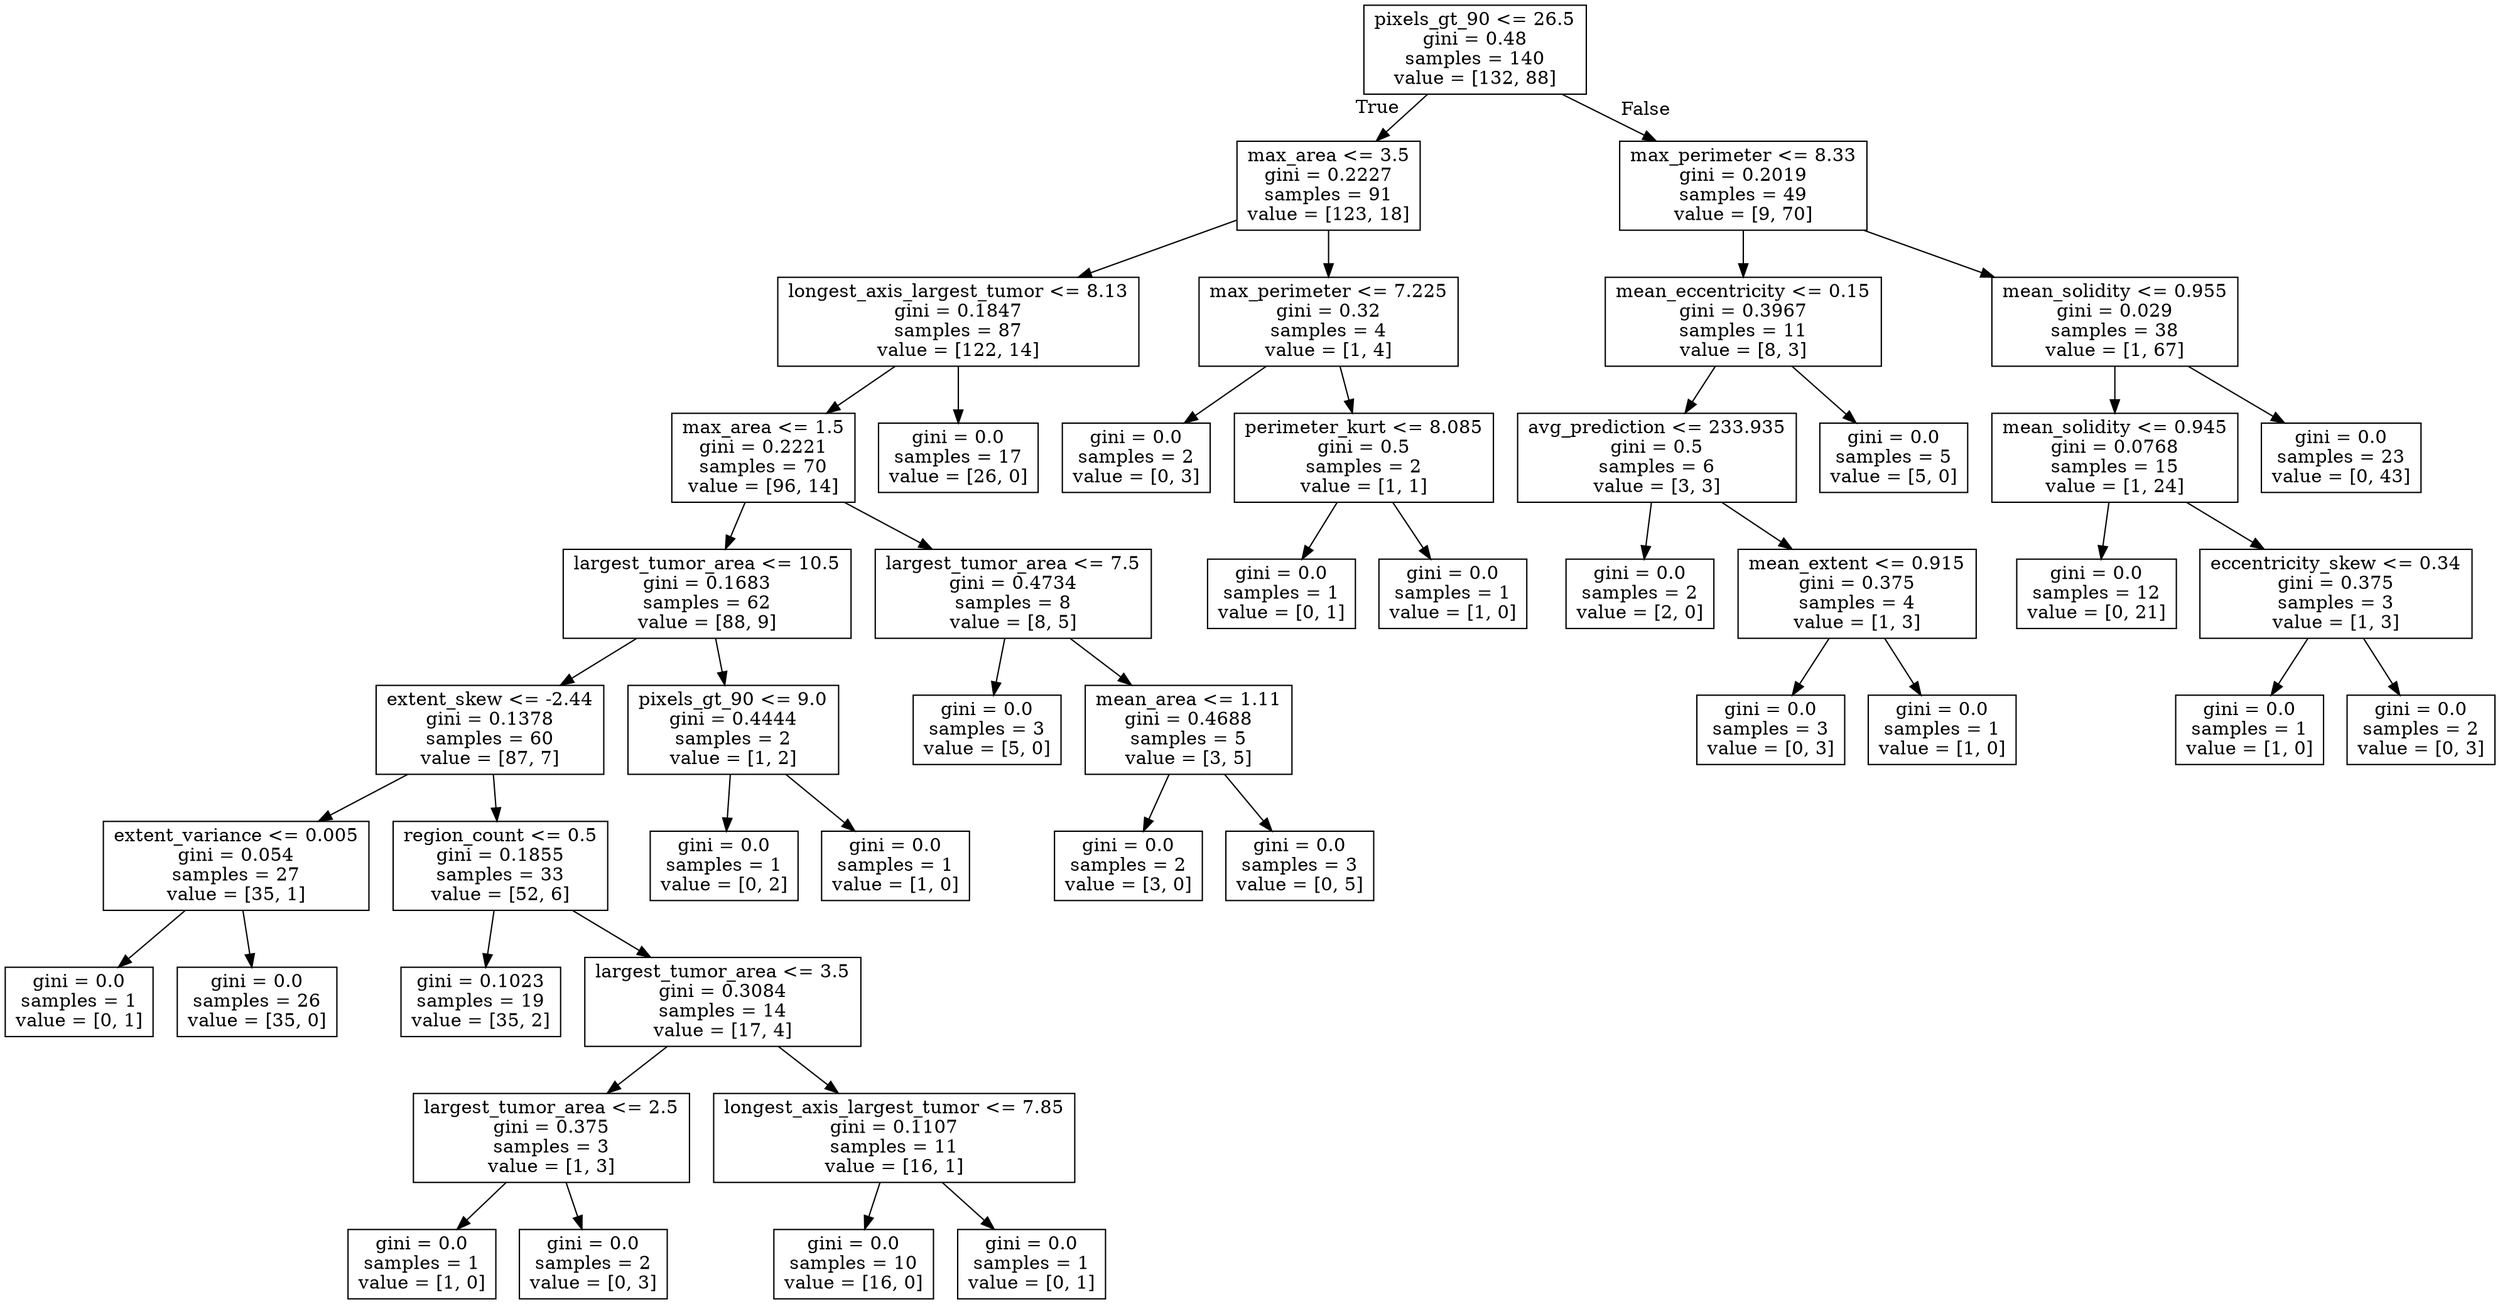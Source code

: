 digraph Tree {
node [shape=box] ;
0 [label="pixels_gt_90 <= 26.5\ngini = 0.48\nsamples = 140\nvalue = [132, 88]"] ;
1 [label="max_area <= 3.5\ngini = 0.2227\nsamples = 91\nvalue = [123, 18]"] ;
0 -> 1 [labeldistance=2.5, labelangle=45, headlabel="True"] ;
2 [label="longest_axis_largest_tumor <= 8.13\ngini = 0.1847\nsamples = 87\nvalue = [122, 14]"] ;
1 -> 2 ;
3 [label="max_area <= 1.5\ngini = 0.2221\nsamples = 70\nvalue = [96, 14]"] ;
2 -> 3 ;
4 [label="largest_tumor_area <= 10.5\ngini = 0.1683\nsamples = 62\nvalue = [88, 9]"] ;
3 -> 4 ;
5 [label="extent_skew <= -2.44\ngini = 0.1378\nsamples = 60\nvalue = [87, 7]"] ;
4 -> 5 ;
6 [label="extent_variance <= 0.005\ngini = 0.054\nsamples = 27\nvalue = [35, 1]"] ;
5 -> 6 ;
7 [label="gini = 0.0\nsamples = 1\nvalue = [0, 1]"] ;
6 -> 7 ;
8 [label="gini = 0.0\nsamples = 26\nvalue = [35, 0]"] ;
6 -> 8 ;
9 [label="region_count <= 0.5\ngini = 0.1855\nsamples = 33\nvalue = [52, 6]"] ;
5 -> 9 ;
10 [label="gini = 0.1023\nsamples = 19\nvalue = [35, 2]"] ;
9 -> 10 ;
11 [label="largest_tumor_area <= 3.5\ngini = 0.3084\nsamples = 14\nvalue = [17, 4]"] ;
9 -> 11 ;
12 [label="largest_tumor_area <= 2.5\ngini = 0.375\nsamples = 3\nvalue = [1, 3]"] ;
11 -> 12 ;
13 [label="gini = 0.0\nsamples = 1\nvalue = [1, 0]"] ;
12 -> 13 ;
14 [label="gini = 0.0\nsamples = 2\nvalue = [0, 3]"] ;
12 -> 14 ;
15 [label="longest_axis_largest_tumor <= 7.85\ngini = 0.1107\nsamples = 11\nvalue = [16, 1]"] ;
11 -> 15 ;
16 [label="gini = 0.0\nsamples = 10\nvalue = [16, 0]"] ;
15 -> 16 ;
17 [label="gini = 0.0\nsamples = 1\nvalue = [0, 1]"] ;
15 -> 17 ;
18 [label="pixels_gt_90 <= 9.0\ngini = 0.4444\nsamples = 2\nvalue = [1, 2]"] ;
4 -> 18 ;
19 [label="gini = 0.0\nsamples = 1\nvalue = [0, 2]"] ;
18 -> 19 ;
20 [label="gini = 0.0\nsamples = 1\nvalue = [1, 0]"] ;
18 -> 20 ;
21 [label="largest_tumor_area <= 7.5\ngini = 0.4734\nsamples = 8\nvalue = [8, 5]"] ;
3 -> 21 ;
22 [label="gini = 0.0\nsamples = 3\nvalue = [5, 0]"] ;
21 -> 22 ;
23 [label="mean_area <= 1.11\ngini = 0.4688\nsamples = 5\nvalue = [3, 5]"] ;
21 -> 23 ;
24 [label="gini = 0.0\nsamples = 2\nvalue = [3, 0]"] ;
23 -> 24 ;
25 [label="gini = 0.0\nsamples = 3\nvalue = [0, 5]"] ;
23 -> 25 ;
26 [label="gini = 0.0\nsamples = 17\nvalue = [26, 0]"] ;
2 -> 26 ;
27 [label="max_perimeter <= 7.225\ngini = 0.32\nsamples = 4\nvalue = [1, 4]"] ;
1 -> 27 ;
28 [label="gini = 0.0\nsamples = 2\nvalue = [0, 3]"] ;
27 -> 28 ;
29 [label="perimeter_kurt <= 8.085\ngini = 0.5\nsamples = 2\nvalue = [1, 1]"] ;
27 -> 29 ;
30 [label="gini = 0.0\nsamples = 1\nvalue = [0, 1]"] ;
29 -> 30 ;
31 [label="gini = 0.0\nsamples = 1\nvalue = [1, 0]"] ;
29 -> 31 ;
32 [label="max_perimeter <= 8.33\ngini = 0.2019\nsamples = 49\nvalue = [9, 70]"] ;
0 -> 32 [labeldistance=2.5, labelangle=-45, headlabel="False"] ;
33 [label="mean_eccentricity <= 0.15\ngini = 0.3967\nsamples = 11\nvalue = [8, 3]"] ;
32 -> 33 ;
34 [label="avg_prediction <= 233.935\ngini = 0.5\nsamples = 6\nvalue = [3, 3]"] ;
33 -> 34 ;
35 [label="gini = 0.0\nsamples = 2\nvalue = [2, 0]"] ;
34 -> 35 ;
36 [label="mean_extent <= 0.915\ngini = 0.375\nsamples = 4\nvalue = [1, 3]"] ;
34 -> 36 ;
37 [label="gini = 0.0\nsamples = 3\nvalue = [0, 3]"] ;
36 -> 37 ;
38 [label="gini = 0.0\nsamples = 1\nvalue = [1, 0]"] ;
36 -> 38 ;
39 [label="gini = 0.0\nsamples = 5\nvalue = [5, 0]"] ;
33 -> 39 ;
40 [label="mean_solidity <= 0.955\ngini = 0.029\nsamples = 38\nvalue = [1, 67]"] ;
32 -> 40 ;
41 [label="mean_solidity <= 0.945\ngini = 0.0768\nsamples = 15\nvalue = [1, 24]"] ;
40 -> 41 ;
42 [label="gini = 0.0\nsamples = 12\nvalue = [0, 21]"] ;
41 -> 42 ;
43 [label="eccentricity_skew <= 0.34\ngini = 0.375\nsamples = 3\nvalue = [1, 3]"] ;
41 -> 43 ;
44 [label="gini = 0.0\nsamples = 1\nvalue = [1, 0]"] ;
43 -> 44 ;
45 [label="gini = 0.0\nsamples = 2\nvalue = [0, 3]"] ;
43 -> 45 ;
46 [label="gini = 0.0\nsamples = 23\nvalue = [0, 43]"] ;
40 -> 46 ;
}